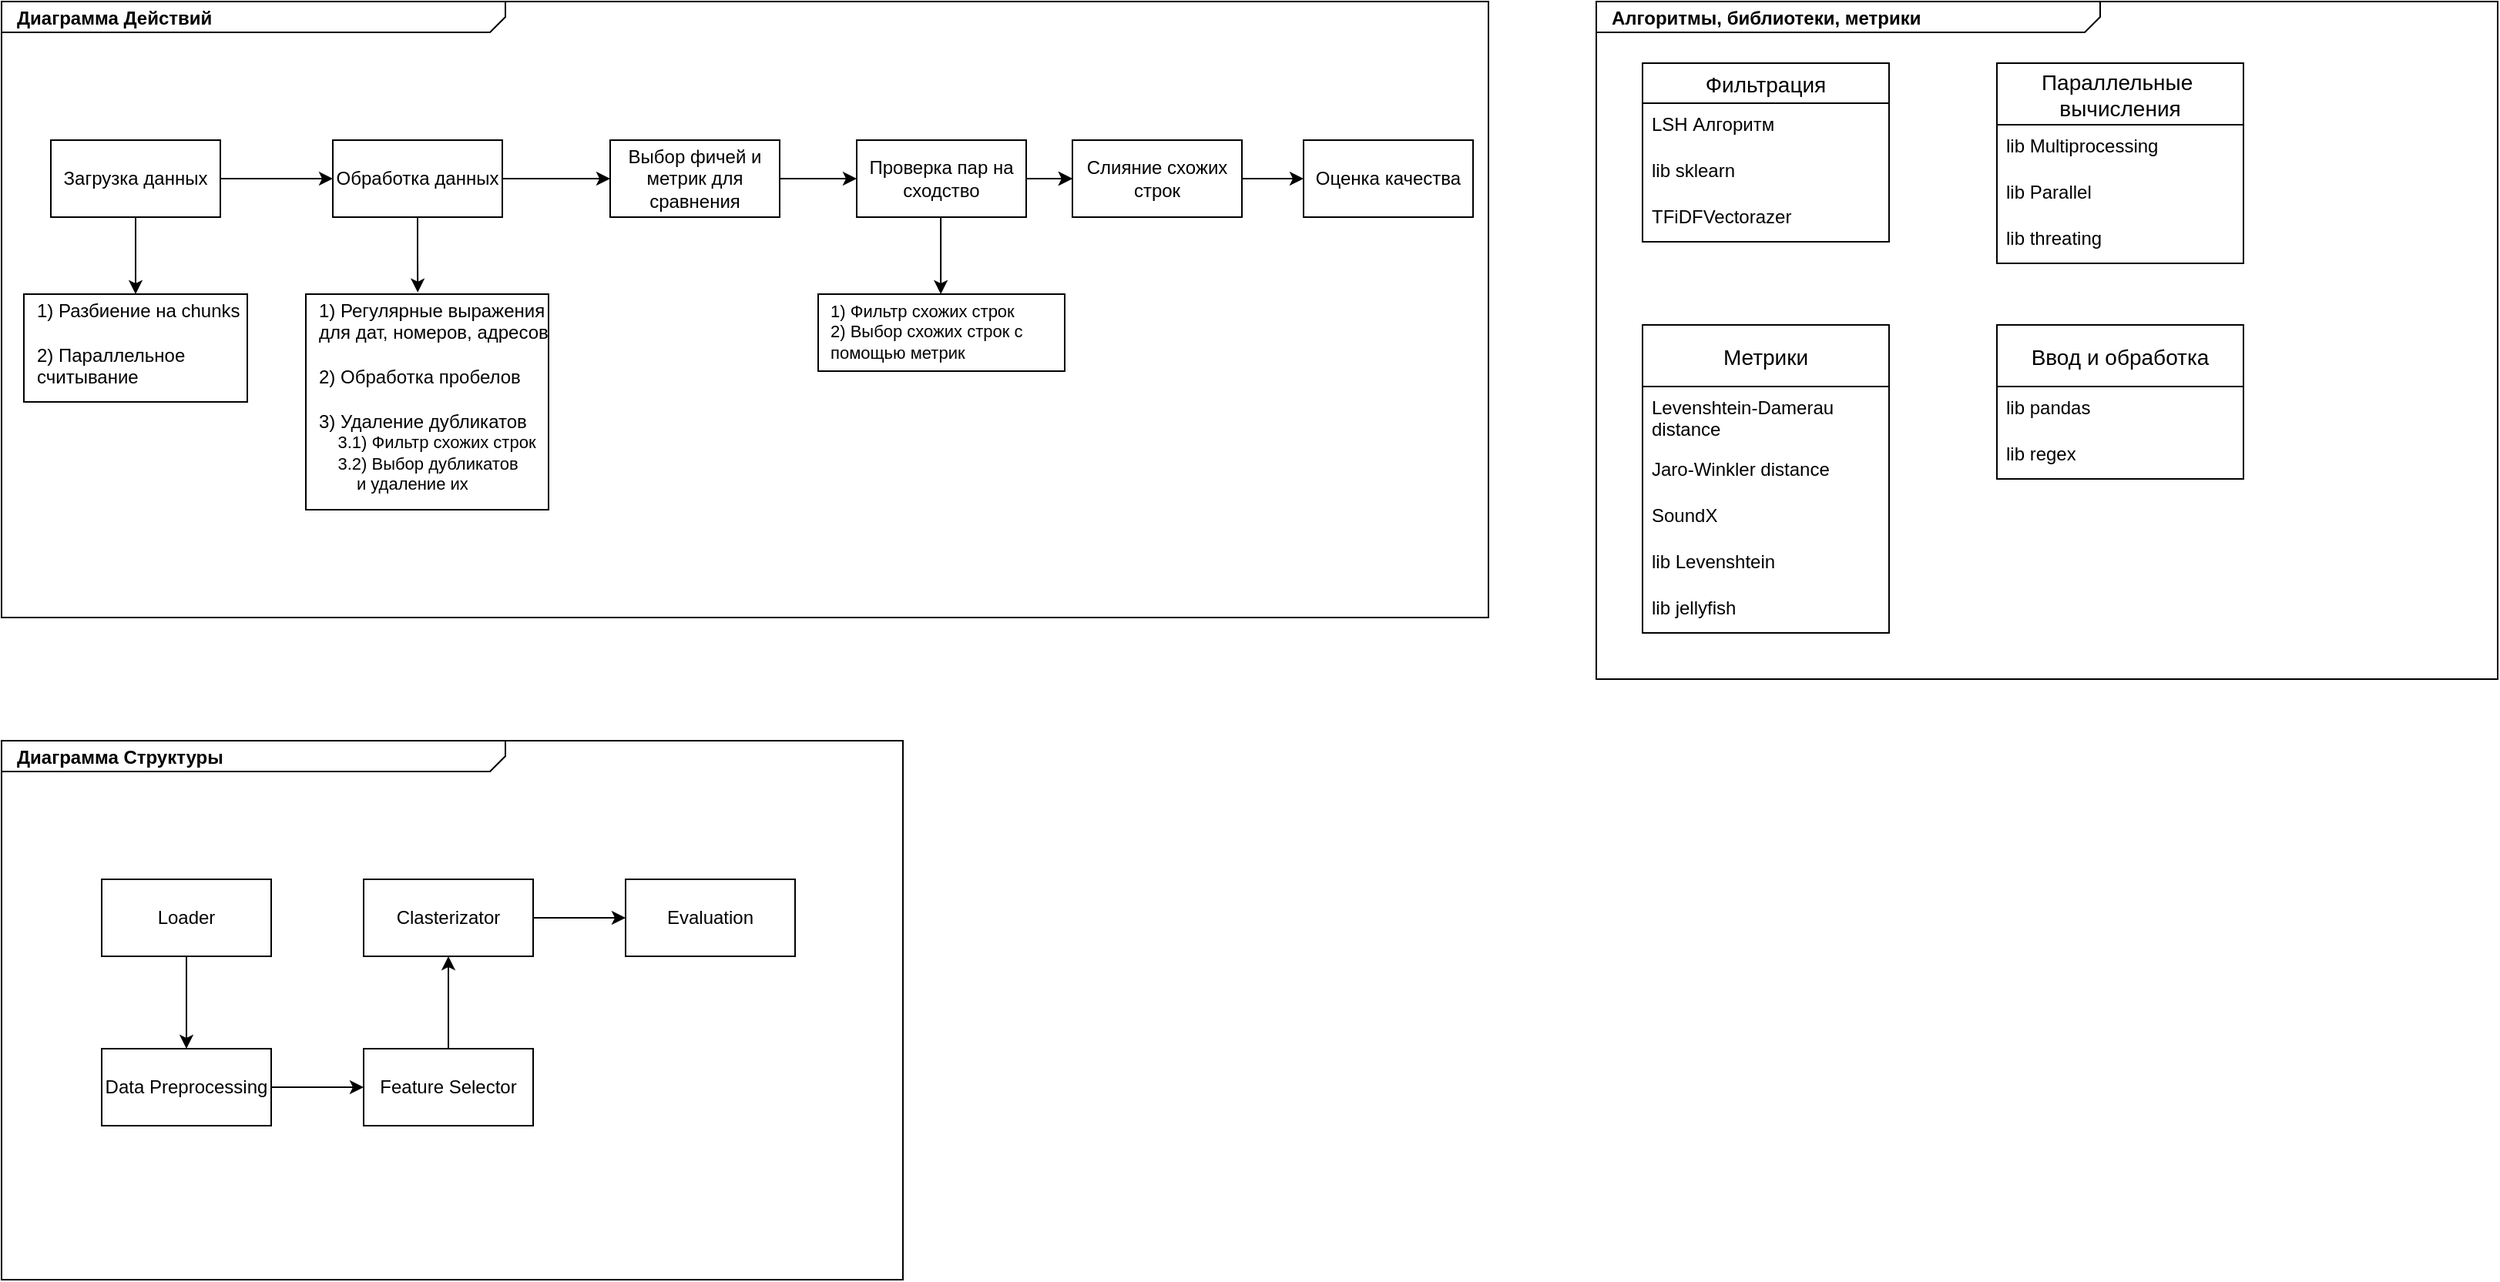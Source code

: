 <mxfile version="24.7.16">
  <diagram name="Page-1" id="929967ad-93f9-6ef4-fab6-5d389245f69c">
    <mxGraphModel dx="868" dy="473" grid="1" gridSize="10" guides="1" tooltips="1" connect="1" arrows="1" fold="1" page="1" pageScale="1.5" pageWidth="1169" pageHeight="826" background="none" math="0" shadow="0">
      <root>
        <mxCell id="0" style=";html=1;" />
        <mxCell id="1" style=";html=1;" parent="0" />
        <mxCell id="1672d66443f91eb5-1" value="&lt;p style=&quot;margin: 0px ; margin-top: 4px ; margin-left: 10px ; text-align: left&quot;&gt;&lt;b&gt;Диаграмма Действий&lt;/b&gt;&lt;/p&gt;" style="html=1;strokeWidth=1;shape=mxgraph.sysml.package;html=1;overflow=fill;whiteSpace=wrap;fillColor=none;gradientColor=none;fontSize=12;align=center;labelX=327.64;" parent="1" vertex="1">
          <mxGeometry x="845" y="390" width="965" height="400" as="geometry" />
        </mxCell>
        <mxCell id="sH2pxMloMPdZ7_B7iQQL-7" style="edgeStyle=orthogonalEdgeStyle;rounded=0;orthogonalLoop=1;jettySize=auto;html=1;" edge="1" parent="1" source="sH2pxMloMPdZ7_B7iQQL-1" target="sH2pxMloMPdZ7_B7iQQL-2">
          <mxGeometry relative="1" as="geometry" />
        </mxCell>
        <mxCell id="sH2pxMloMPdZ7_B7iQQL-35" style="edgeStyle=orthogonalEdgeStyle;rounded=0;orthogonalLoop=1;jettySize=auto;html=1;" edge="1" parent="1" source="sH2pxMloMPdZ7_B7iQQL-1" target="sH2pxMloMPdZ7_B7iQQL-34">
          <mxGeometry relative="1" as="geometry" />
        </mxCell>
        <mxCell id="sH2pxMloMPdZ7_B7iQQL-1" value="Загрузка данных" style="html=1;whiteSpace=wrap;" vertex="1" parent="1">
          <mxGeometry x="877" y="480" width="110" height="50" as="geometry" />
        </mxCell>
        <mxCell id="sH2pxMloMPdZ7_B7iQQL-8" style="edgeStyle=orthogonalEdgeStyle;rounded=0;orthogonalLoop=1;jettySize=auto;html=1;entryX=0;entryY=0.5;entryDx=0;entryDy=0;" edge="1" parent="1" source="sH2pxMloMPdZ7_B7iQQL-2" target="sH2pxMloMPdZ7_B7iQQL-5">
          <mxGeometry relative="1" as="geometry" />
        </mxCell>
        <mxCell id="sH2pxMloMPdZ7_B7iQQL-13" style="edgeStyle=orthogonalEdgeStyle;rounded=0;orthogonalLoop=1;jettySize=auto;html=1;entryX=0.461;entryY=-0.008;entryDx=0;entryDy=0;entryPerimeter=0;" edge="1" parent="1" source="sH2pxMloMPdZ7_B7iQQL-2" target="sH2pxMloMPdZ7_B7iQQL-12">
          <mxGeometry relative="1" as="geometry">
            <mxPoint x="1110" y="577" as="targetPoint" />
            <Array as="points" />
          </mxGeometry>
        </mxCell>
        <mxCell id="sH2pxMloMPdZ7_B7iQQL-2" value="Обработка данных" style="html=1;whiteSpace=wrap;" vertex="1" parent="1">
          <mxGeometry x="1060" y="480" width="110" height="50" as="geometry" />
        </mxCell>
        <mxCell id="sH2pxMloMPdZ7_B7iQQL-11" style="edgeStyle=orthogonalEdgeStyle;rounded=0;orthogonalLoop=1;jettySize=auto;html=1;" edge="1" parent="1" source="sH2pxMloMPdZ7_B7iQQL-16" target="sH2pxMloMPdZ7_B7iQQL-10">
          <mxGeometry relative="1" as="geometry" />
        </mxCell>
        <mxCell id="sH2pxMloMPdZ7_B7iQQL-17" style="edgeStyle=orthogonalEdgeStyle;rounded=0;orthogonalLoop=1;jettySize=auto;html=1;entryX=0;entryY=0.5;entryDx=0;entryDy=0;" edge="1" parent="1" source="sH2pxMloMPdZ7_B7iQQL-4" target="sH2pxMloMPdZ7_B7iQQL-16">
          <mxGeometry relative="1" as="geometry" />
        </mxCell>
        <mxCell id="sH2pxMloMPdZ7_B7iQQL-4" value="Проверка пар на сходство" style="html=1;whiteSpace=wrap;" vertex="1" parent="1">
          <mxGeometry x="1400" y="480" width="110" height="50" as="geometry" />
        </mxCell>
        <mxCell id="sH2pxMloMPdZ7_B7iQQL-9" style="edgeStyle=orthogonalEdgeStyle;rounded=0;orthogonalLoop=1;jettySize=auto;html=1;entryX=0;entryY=0.5;entryDx=0;entryDy=0;" edge="1" parent="1" target="sH2pxMloMPdZ7_B7iQQL-4">
          <mxGeometry relative="1" as="geometry">
            <mxPoint x="1370" y="505" as="sourcePoint" />
            <Array as="points">
              <mxPoint x="1350" y="505" />
              <mxPoint x="1350" y="505" />
            </Array>
          </mxGeometry>
        </mxCell>
        <mxCell id="sH2pxMloMPdZ7_B7iQQL-5" value="Выбор фичей и метрик для сравнения" style="html=1;whiteSpace=wrap;" vertex="1" parent="1">
          <mxGeometry x="1240" y="480" width="110" height="50" as="geometry" />
        </mxCell>
        <mxCell id="sH2pxMloMPdZ7_B7iQQL-10" value="Оценка качества" style="html=1;whiteSpace=wrap;" vertex="1" parent="1">
          <mxGeometry x="1690" y="480" width="110" height="50" as="geometry" />
        </mxCell>
        <mxCell id="sH2pxMloMPdZ7_B7iQQL-12" value="&lt;p style=&quot;margin: 4px 0px 0px; text-align: center; text-decoration: underline; line-height: 170%;&quot;&gt;&lt;/p&gt;&lt;p style=&quot;margin:0px;margin-left:8px;&quot;&gt;1) Регулярные выражения для дат, номеров, адресов&lt;/p&gt;&lt;p style=&quot;margin:0px;margin-left:8px;&quot;&gt;&lt;br&gt;&lt;/p&gt;&lt;p style=&quot;margin:0px;margin-left:8px;&quot;&gt;2) Обработка пробелов&lt;/p&gt;&lt;p style=&quot;margin:0px;margin-left:8px;&quot;&gt;&lt;br&gt;&lt;/p&gt;&lt;p style=&quot;margin:0px;margin-left:8px;&quot;&gt;3) Удаление дубликатов&lt;/p&gt;&lt;p style=&quot;margin: 0px 0px 0px 8px; font-size: 11px; padding-top: 0px;&quot;&gt;&amp;nbsp; &amp;nbsp; &lt;font style=&quot;font-size: 11px;&quot;&gt;3.1) Фильтр схожих строк&lt;/font&gt;&lt;/p&gt;&lt;p style=&quot;margin: 0px 0px 0px 8px; font-size: 11px;&quot;&gt;&lt;font style=&quot;font-size: 11px;&quot;&gt;&amp;nbsp; &amp;nbsp; 3.2) Выбор дубликатов &lt;span style=&quot;white-space: pre;&quot;&gt;&#x9;&lt;/span&gt;и удаление их&lt;/font&gt;&lt;/p&gt;&lt;p style=&quot;margin: 0px 0px 0px 8px; font-size: 11px;&quot;&gt;&lt;br&gt;&lt;/p&gt;&lt;p style=&quot;margin:0px;margin-left:8px;&quot;&gt;&lt;br&gt;&lt;/p&gt;&lt;p style=&quot;margin:0px;margin-left:8px;&quot;&gt;&lt;br&gt;&lt;/p&gt;" style="verticalAlign=top;align=left;overflow=fill;html=1;whiteSpace=wrap;" vertex="1" parent="1">
          <mxGeometry x="1042.5" y="580" width="157.5" height="140" as="geometry" />
        </mxCell>
        <mxCell id="sH2pxMloMPdZ7_B7iQQL-14" value="&lt;p style=&quot;margin: 4px 0px 0px; text-align: center; text-decoration: underline; line-height: 170%;&quot;&gt;&lt;/p&gt;&lt;p style=&quot;margin:0px;margin-left:8px;&quot;&gt;&lt;span style=&quot;font-size: 11px; background-color: initial;&quot;&gt;1) Фильтр схожих строк&lt;/span&gt;&lt;/p&gt;&lt;p style=&quot;margin: 0px 0px 0px 8px; font-size: 11px;&quot;&gt;&lt;font style=&quot;font-size: 11px;&quot;&gt;2) Выбор схожих строк с помощью метрик&lt;/font&gt;&lt;/p&gt;&lt;p style=&quot;margin: 0px 0px 0px 8px; font-size: 11px;&quot;&gt;&lt;br&gt;&lt;/p&gt;&lt;p style=&quot;margin:0px;margin-left:8px;&quot;&gt;&lt;br&gt;&lt;/p&gt;&lt;p style=&quot;margin:0px;margin-left:8px;&quot;&gt;&lt;br&gt;&lt;/p&gt;" style="verticalAlign=top;align=left;overflow=fill;html=1;whiteSpace=wrap;" vertex="1" parent="1">
          <mxGeometry x="1375" y="580" width="160" height="50" as="geometry" />
        </mxCell>
        <mxCell id="sH2pxMloMPdZ7_B7iQQL-15" style="edgeStyle=orthogonalEdgeStyle;rounded=0;orthogonalLoop=1;jettySize=auto;html=1;" edge="1" parent="1">
          <mxGeometry relative="1" as="geometry">
            <mxPoint x="1454.57" y="530" as="sourcePoint" />
            <mxPoint x="1454.57" y="580" as="targetPoint" />
          </mxGeometry>
        </mxCell>
        <mxCell id="sH2pxMloMPdZ7_B7iQQL-18" value="&lt;p style=&quot;margin: 0px ; margin-top: 4px ; margin-left: 10px ; text-align: left&quot;&gt;&lt;b&gt;Диаграмма Структуры&lt;/b&gt;&lt;/p&gt;" style="html=1;strokeWidth=1;shape=mxgraph.sysml.package;html=1;overflow=fill;whiteSpace=wrap;fillColor=none;gradientColor=none;fontSize=12;align=center;labelX=327.64;" vertex="1" parent="1">
          <mxGeometry x="845" y="870" width="585" height="350" as="geometry" />
        </mxCell>
        <mxCell id="sH2pxMloMPdZ7_B7iQQL-19" style="edgeStyle=orthogonalEdgeStyle;rounded=0;orthogonalLoop=1;jettySize=auto;html=1;" edge="1" parent="1" source="sH2pxMloMPdZ7_B7iQQL-20" target="sH2pxMloMPdZ7_B7iQQL-23">
          <mxGeometry relative="1" as="geometry" />
        </mxCell>
        <mxCell id="sH2pxMloMPdZ7_B7iQQL-20" value="Loader" style="html=1;whiteSpace=wrap;" vertex="1" parent="1">
          <mxGeometry x="910" y="960" width="110" height="50" as="geometry" />
        </mxCell>
        <mxCell id="sH2pxMloMPdZ7_B7iQQL-21" style="edgeStyle=orthogonalEdgeStyle;rounded=0;orthogonalLoop=1;jettySize=auto;html=1;entryX=0;entryY=0.5;entryDx=0;entryDy=0;" edge="1" parent="1" source="sH2pxMloMPdZ7_B7iQQL-23" target="sH2pxMloMPdZ7_B7iQQL-28">
          <mxGeometry relative="1" as="geometry" />
        </mxCell>
        <mxCell id="sH2pxMloMPdZ7_B7iQQL-23" value="Data Preprocessing" style="html=1;whiteSpace=wrap;" vertex="1" parent="1">
          <mxGeometry x="910" y="1070" width="110" height="50" as="geometry" />
        </mxCell>
        <mxCell id="sH2pxMloMPdZ7_B7iQQL-25" style="edgeStyle=orthogonalEdgeStyle;rounded=0;orthogonalLoop=1;jettySize=auto;html=1;entryX=0;entryY=0.5;entryDx=0;entryDy=0;" edge="1" parent="1" source="sH2pxMloMPdZ7_B7iQQL-26" target="sH2pxMloMPdZ7_B7iQQL-33">
          <mxGeometry relative="1" as="geometry" />
        </mxCell>
        <mxCell id="sH2pxMloMPdZ7_B7iQQL-26" value="Clasterizator" style="html=1;whiteSpace=wrap;" vertex="1" parent="1">
          <mxGeometry x="1080" y="960" width="110" height="50" as="geometry" />
        </mxCell>
        <mxCell id="sH2pxMloMPdZ7_B7iQQL-27" style="edgeStyle=orthogonalEdgeStyle;rounded=0;orthogonalLoop=1;jettySize=auto;html=1;entryX=0.5;entryY=1;entryDx=0;entryDy=0;" edge="1" parent="1" source="sH2pxMloMPdZ7_B7iQQL-28" target="sH2pxMloMPdZ7_B7iQQL-26">
          <mxGeometry relative="1" as="geometry" />
        </mxCell>
        <mxCell id="sH2pxMloMPdZ7_B7iQQL-28" value="Feature Selector" style="html=1;whiteSpace=wrap;" vertex="1" parent="1">
          <mxGeometry x="1080" y="1070" width="110" height="50" as="geometry" />
        </mxCell>
        <mxCell id="sH2pxMloMPdZ7_B7iQQL-33" value="Evaluation" style="html=1;whiteSpace=wrap;" vertex="1" parent="1">
          <mxGeometry x="1250" y="960" width="110" height="50" as="geometry" />
        </mxCell>
        <mxCell id="sH2pxMloMPdZ7_B7iQQL-34" value="&lt;p style=&quot;margin: 4px 0px 0px; text-align: center; text-decoration: underline; line-height: 170%;&quot;&gt;&lt;/p&gt;&lt;p style=&quot;margin:0px;margin-left:8px;&quot;&gt;1) Разбиение на chunks&lt;/p&gt;&lt;p style=&quot;margin:0px;margin-left:8px;&quot;&gt;&lt;span style=&quot;background-color: initial;&quot;&gt;&lt;br&gt;&lt;/span&gt;&lt;/p&gt;&lt;p style=&quot;margin:0px;margin-left:8px;&quot;&gt;&lt;span style=&quot;background-color: initial;&quot;&gt;2) Параллельное считывание&lt;/span&gt;&lt;br&gt;&lt;/p&gt;&lt;p style=&quot;margin:0px;margin-left:8px;&quot;&gt;&lt;br&gt;&lt;/p&gt;&lt;p style=&quot;margin:0px;margin-left:8px;&quot;&gt;&lt;br&gt;&lt;/p&gt;" style="verticalAlign=top;align=left;overflow=fill;html=1;whiteSpace=wrap;" vertex="1" parent="1">
          <mxGeometry x="859.5" y="580" width="145" height="70" as="geometry" />
        </mxCell>
        <mxCell id="sH2pxMloMPdZ7_B7iQQL-36" value="" style="edgeStyle=orthogonalEdgeStyle;rounded=0;orthogonalLoop=1;jettySize=auto;html=1;" edge="1" parent="1" source="sH2pxMloMPdZ7_B7iQQL-4" target="sH2pxMloMPdZ7_B7iQQL-16">
          <mxGeometry relative="1" as="geometry">
            <mxPoint x="1510" y="505" as="sourcePoint" />
            <mxPoint x="1690" y="505" as="targetPoint" />
          </mxGeometry>
        </mxCell>
        <mxCell id="sH2pxMloMPdZ7_B7iQQL-16" value="Слияние схожих строк" style="html=1;whiteSpace=wrap;" vertex="1" parent="1">
          <mxGeometry x="1540" y="480" width="110" height="50" as="geometry" />
        </mxCell>
        <mxCell id="sH2pxMloMPdZ7_B7iQQL-37" value="&lt;p style=&quot;margin: 0px ; margin-top: 4px ; margin-left: 10px ; text-align: left&quot;&gt;&lt;b&gt;Алгоритмы, библиотеки, метрики&lt;/b&gt;&lt;/p&gt;" style="html=1;strokeWidth=1;shape=mxgraph.sysml.package;html=1;overflow=fill;whiteSpace=wrap;fillColor=none;gradientColor=none;fontSize=12;align=center;labelX=327.64;" vertex="1" parent="1">
          <mxGeometry x="1880" y="390" width="585" height="440" as="geometry" />
        </mxCell>
        <mxCell id="sH2pxMloMPdZ7_B7iQQL-47" value="Фильтрация" style="swimlane;fontStyle=0;childLayout=stackLayout;horizontal=1;startSize=26;horizontalStack=0;resizeParent=1;resizeParentMax=0;resizeLast=0;collapsible=1;marginBottom=0;align=center;fontSize=14;" vertex="1" parent="1">
          <mxGeometry x="1910" y="430" width="160" height="116" as="geometry" />
        </mxCell>
        <mxCell id="sH2pxMloMPdZ7_B7iQQL-48" value="LSH Алгоритм" style="text;strokeColor=none;fillColor=none;spacingLeft=4;spacingRight=4;overflow=hidden;rotatable=0;points=[[0,0.5],[1,0.5]];portConstraint=eastwest;fontSize=12;whiteSpace=wrap;html=1;" vertex="1" parent="sH2pxMloMPdZ7_B7iQQL-47">
          <mxGeometry y="26" width="160" height="30" as="geometry" />
        </mxCell>
        <mxCell id="sH2pxMloMPdZ7_B7iQQL-49" value="lib sklearn" style="text;strokeColor=none;fillColor=none;spacingLeft=4;spacingRight=4;overflow=hidden;rotatable=0;points=[[0,0.5],[1,0.5]];portConstraint=eastwest;fontSize=12;whiteSpace=wrap;html=1;" vertex="1" parent="sH2pxMloMPdZ7_B7iQQL-47">
          <mxGeometry y="56" width="160" height="30" as="geometry" />
        </mxCell>
        <mxCell id="sH2pxMloMPdZ7_B7iQQL-50" value="TFiDFVectorazer" style="text;strokeColor=none;fillColor=none;spacingLeft=4;spacingRight=4;overflow=hidden;rotatable=0;points=[[0,0.5],[1,0.5]];portConstraint=eastwest;fontSize=12;whiteSpace=wrap;html=1;" vertex="1" parent="sH2pxMloMPdZ7_B7iQQL-47">
          <mxGeometry y="86" width="160" height="30" as="geometry" />
        </mxCell>
        <mxCell id="sH2pxMloMPdZ7_B7iQQL-51" value="Параллельные &#xa;вычисления" style="swimlane;fontStyle=0;childLayout=stackLayout;horizontal=1;startSize=40;horizontalStack=0;resizeParent=1;resizeParentMax=0;resizeLast=0;collapsible=1;marginBottom=0;align=center;fontSize=14;" vertex="1" parent="1">
          <mxGeometry x="2140" y="430" width="160" height="130" as="geometry" />
        </mxCell>
        <mxCell id="sH2pxMloMPdZ7_B7iQQL-52" value="lib Multiprocessing&amp;nbsp;" style="text;strokeColor=none;fillColor=none;spacingLeft=4;spacingRight=4;overflow=hidden;rotatable=0;points=[[0,0.5],[1,0.5]];portConstraint=eastwest;fontSize=12;whiteSpace=wrap;html=1;" vertex="1" parent="sH2pxMloMPdZ7_B7iQQL-51">
          <mxGeometry y="40" width="160" height="30" as="geometry" />
        </mxCell>
        <mxCell id="sH2pxMloMPdZ7_B7iQQL-53" value="lib Parallel" style="text;strokeColor=none;fillColor=none;spacingLeft=4;spacingRight=4;overflow=hidden;rotatable=0;points=[[0,0.5],[1,0.5]];portConstraint=eastwest;fontSize=12;whiteSpace=wrap;html=1;" vertex="1" parent="sH2pxMloMPdZ7_B7iQQL-51">
          <mxGeometry y="70" width="160" height="30" as="geometry" />
        </mxCell>
        <mxCell id="sH2pxMloMPdZ7_B7iQQL-54" value="lib threating" style="text;strokeColor=none;fillColor=none;spacingLeft=4;spacingRight=4;overflow=hidden;rotatable=0;points=[[0,0.5],[1,0.5]];portConstraint=eastwest;fontSize=12;whiteSpace=wrap;html=1;" vertex="1" parent="sH2pxMloMPdZ7_B7iQQL-51">
          <mxGeometry y="100" width="160" height="30" as="geometry" />
        </mxCell>
        <mxCell id="sH2pxMloMPdZ7_B7iQQL-55" value="Метрики" style="swimlane;fontStyle=0;childLayout=stackLayout;horizontal=1;startSize=40;horizontalStack=0;resizeParent=1;resizeParentMax=0;resizeLast=0;collapsible=1;marginBottom=0;align=center;fontSize=14;" vertex="1" parent="1">
          <mxGeometry x="1910" y="600" width="160" height="200" as="geometry" />
        </mxCell>
        <mxCell id="sH2pxMloMPdZ7_B7iQQL-56" value="Levenshtein-Damerau distance" style="text;strokeColor=none;fillColor=none;spacingLeft=4;spacingRight=4;overflow=hidden;rotatable=0;points=[[0,0.5],[1,0.5]];portConstraint=eastwest;fontSize=12;whiteSpace=wrap;html=1;" vertex="1" parent="sH2pxMloMPdZ7_B7iQQL-55">
          <mxGeometry y="40" width="160" height="40" as="geometry" />
        </mxCell>
        <mxCell id="sH2pxMloMPdZ7_B7iQQL-57" value="Jaro-Winkler distance" style="text;strokeColor=none;fillColor=none;spacingLeft=4;spacingRight=4;overflow=hidden;rotatable=0;points=[[0,0.5],[1,0.5]];portConstraint=eastwest;fontSize=12;whiteSpace=wrap;html=1;" vertex="1" parent="sH2pxMloMPdZ7_B7iQQL-55">
          <mxGeometry y="80" width="160" height="30" as="geometry" />
        </mxCell>
        <mxCell id="sH2pxMloMPdZ7_B7iQQL-58" value="SoundX" style="text;strokeColor=none;fillColor=none;spacingLeft=4;spacingRight=4;overflow=hidden;rotatable=0;points=[[0,0.5],[1,0.5]];portConstraint=eastwest;fontSize=12;whiteSpace=wrap;html=1;" vertex="1" parent="sH2pxMloMPdZ7_B7iQQL-55">
          <mxGeometry y="110" width="160" height="30" as="geometry" />
        </mxCell>
        <mxCell id="sH2pxMloMPdZ7_B7iQQL-69" value="lib Levenshtein" style="text;strokeColor=none;fillColor=none;spacingLeft=4;spacingRight=4;overflow=hidden;rotatable=0;points=[[0,0.5],[1,0.5]];portConstraint=eastwest;fontSize=12;whiteSpace=wrap;html=1;" vertex="1" parent="sH2pxMloMPdZ7_B7iQQL-55">
          <mxGeometry y="140" width="160" height="30" as="geometry" />
        </mxCell>
        <mxCell id="sH2pxMloMPdZ7_B7iQQL-68" value="lib jellyfish" style="text;strokeColor=none;fillColor=none;spacingLeft=4;spacingRight=4;overflow=hidden;rotatable=0;points=[[0,0.5],[1,0.5]];portConstraint=eastwest;fontSize=12;whiteSpace=wrap;html=1;" vertex="1" parent="sH2pxMloMPdZ7_B7iQQL-55">
          <mxGeometry y="170" width="160" height="30" as="geometry" />
        </mxCell>
        <mxCell id="sH2pxMloMPdZ7_B7iQQL-70" value="Ввод и обработка" style="swimlane;fontStyle=0;childLayout=stackLayout;horizontal=1;startSize=40;horizontalStack=0;resizeParent=1;resizeParentMax=0;resizeLast=0;collapsible=1;marginBottom=0;align=center;fontSize=14;" vertex="1" parent="1">
          <mxGeometry x="2140" y="600" width="160" height="100" as="geometry" />
        </mxCell>
        <mxCell id="sH2pxMloMPdZ7_B7iQQL-71" value="lib pandas" style="text;strokeColor=none;fillColor=none;spacingLeft=4;spacingRight=4;overflow=hidden;rotatable=0;points=[[0,0.5],[1,0.5]];portConstraint=eastwest;fontSize=12;whiteSpace=wrap;html=1;" vertex="1" parent="sH2pxMloMPdZ7_B7iQQL-70">
          <mxGeometry y="40" width="160" height="30" as="geometry" />
        </mxCell>
        <mxCell id="sH2pxMloMPdZ7_B7iQQL-72" value="lib regex" style="text;strokeColor=none;fillColor=none;spacingLeft=4;spacingRight=4;overflow=hidden;rotatable=0;points=[[0,0.5],[1,0.5]];portConstraint=eastwest;fontSize=12;whiteSpace=wrap;html=1;" vertex="1" parent="sH2pxMloMPdZ7_B7iQQL-70">
          <mxGeometry y="70" width="160" height="30" as="geometry" />
        </mxCell>
      </root>
    </mxGraphModel>
  </diagram>
</mxfile>
